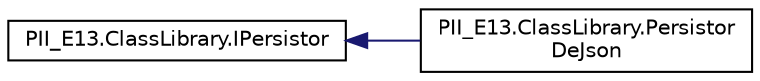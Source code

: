 digraph "Graphical Class Hierarchy"
{
 // INTERACTIVE_SVG=YES
 // LATEX_PDF_SIZE
  edge [fontname="Helvetica",fontsize="10",labelfontname="Helvetica",labelfontsize="10"];
  node [fontname="Helvetica",fontsize="10",shape=record];
  rankdir="LR";
  Node0 [label="PII_E13.ClassLibrary.IPersistor",height=0.2,width=0.4,color="black", fillcolor="white", style="filled",URL="$interfacePII__E13_1_1ClassLibrary_1_1IPersistor.html",tooltip="Interface que representa las operaciones de un persistor de información a través de diferentes medios..."];
  Node0 -> Node1 [dir="back",color="midnightblue",fontsize="10",style="solid",fontname="Helvetica"];
  Node1 [label="PII_E13.ClassLibrary.Persistor\lDeJson",height=0.2,width=0.4,color="black", fillcolor="white", style="filled",URL="$classPII__E13_1_1ClassLibrary_1_1PersistorDeJson.html",tooltip="Clase encargada de persistir información en archivos."];
}
